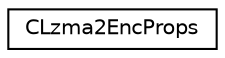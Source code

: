 digraph "Graphical Class Hierarchy"
{
 // LATEX_PDF_SIZE
  edge [fontname="Helvetica",fontsize="10",labelfontname="Helvetica",labelfontsize="10"];
  node [fontname="Helvetica",fontsize="10",shape=record];
  rankdir="LR";
  Node0 [label="CLzma2EncProps",height=0.2,width=0.4,color="black", fillcolor="white", style="filled",URL="$struct_c_lzma2_enc_props.html",tooltip=" "];
}

